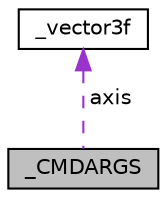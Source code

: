 digraph "_CMDARGS"
{
  edge [fontname="Helvetica",fontsize="10",labelfontname="Helvetica",labelfontsize="10"];
  node [fontname="Helvetica",fontsize="10",shape=record];
  Node1 [label="_CMDARGS",height=0.2,width=0.4,color="black", fillcolor="grey75", style="filled" fontcolor="black"];
  Node2 -> Node1 [dir="back",color="darkorchid3",fontsize="10",style="dashed",label=" axis" ,fontname="Helvetica"];
  Node2 [label="_vector3f",height=0.2,width=0.4,color="black", fillcolor="white", style="filled",URL="$df/d50/struct__vector3f.html"];
}
